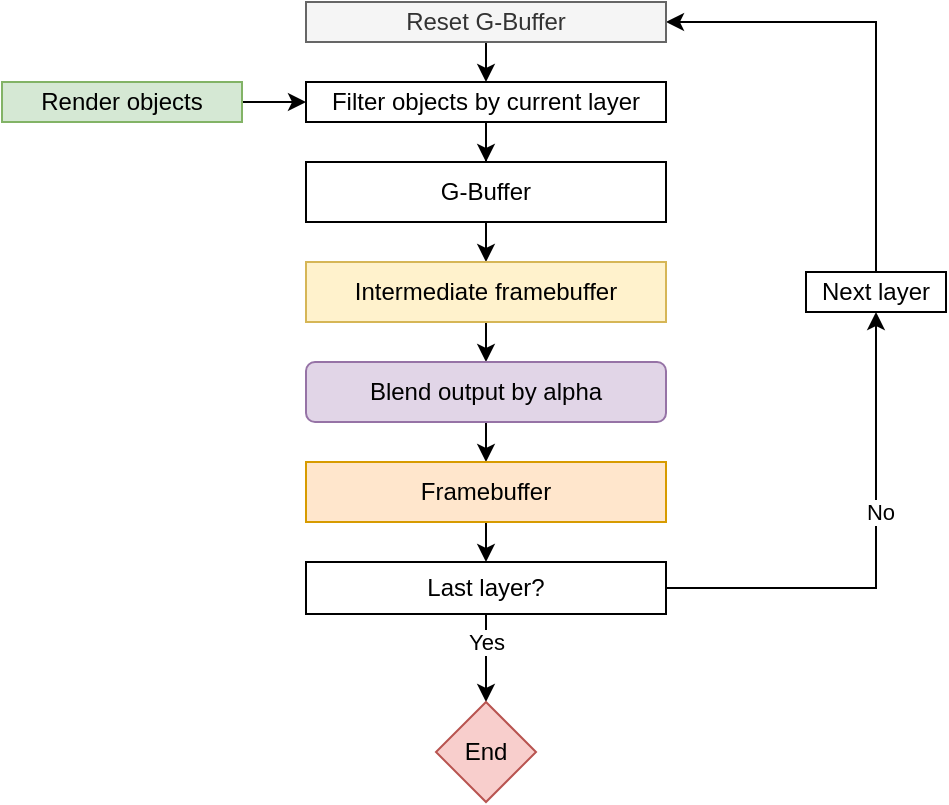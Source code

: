 <mxfile version="17.1.3" type="github">
  <diagram id="U2fZ0o1-ZFRVwqheT1Y7" name="Page-1">
    <mxGraphModel dx="981" dy="538" grid="1" gridSize="10" guides="1" tooltips="1" connect="1" arrows="1" fold="1" page="1" pageScale="1" pageWidth="583" pageHeight="827" math="0" shadow="0">
      <root>
        <mxCell id="0" />
        <mxCell id="1" parent="0" />
        <mxCell id="kEDIbQ2g3xKM384mpVj0-10" style="edgeStyle=orthogonalEdgeStyle;rounded=0;orthogonalLoop=1;jettySize=auto;html=1;exitX=0.5;exitY=1;exitDx=0;exitDy=0;" edge="1" parent="1" source="kEDIbQ2g3xKM384mpVj0-1" target="kEDIbQ2g3xKM384mpVj0-2">
          <mxGeometry relative="1" as="geometry" />
        </mxCell>
        <mxCell id="kEDIbQ2g3xKM384mpVj0-1" value="Filter objects by current layer" style="rounded=0;whiteSpace=wrap;html=1;" vertex="1" parent="1">
          <mxGeometry x="208" y="190" width="180" height="20" as="geometry" />
        </mxCell>
        <mxCell id="kEDIbQ2g3xKM384mpVj0-9" style="edgeStyle=orthogonalEdgeStyle;rounded=0;orthogonalLoop=1;jettySize=auto;html=1;exitX=0.5;exitY=1;exitDx=0;exitDy=0;entryX=0.5;entryY=0;entryDx=0;entryDy=0;" edge="1" parent="1" source="kEDIbQ2g3xKM384mpVj0-2" target="kEDIbQ2g3xKM384mpVj0-8">
          <mxGeometry relative="1" as="geometry" />
        </mxCell>
        <mxCell id="kEDIbQ2g3xKM384mpVj0-2" value="G-Buffer" style="rounded=0;whiteSpace=wrap;html=1;" vertex="1" parent="1">
          <mxGeometry x="208" y="230" width="180" height="30" as="geometry" />
        </mxCell>
        <mxCell id="kEDIbQ2g3xKM384mpVj0-6" style="edgeStyle=orthogonalEdgeStyle;rounded=0;orthogonalLoop=1;jettySize=auto;html=1;exitX=1;exitY=0.5;exitDx=0;exitDy=0;entryX=0.5;entryY=1;entryDx=0;entryDy=0;" edge="1" parent="1" source="kEDIbQ2g3xKM384mpVj0-3" target="kEDIbQ2g3xKM384mpVj0-5">
          <mxGeometry relative="1" as="geometry" />
        </mxCell>
        <mxCell id="kEDIbQ2g3xKM384mpVj0-11" value="No" style="edgeLabel;html=1;align=center;verticalAlign=middle;resizable=0;points=[];" vertex="1" connectable="0" parent="kEDIbQ2g3xKM384mpVj0-6">
          <mxGeometry x="0.179" y="-2" relative="1" as="geometry">
            <mxPoint as="offset" />
          </mxGeometry>
        </mxCell>
        <mxCell id="kEDIbQ2g3xKM384mpVj0-19" style="edgeStyle=orthogonalEdgeStyle;rounded=0;orthogonalLoop=1;jettySize=auto;html=1;exitX=0.5;exitY=1;exitDx=0;exitDy=0;entryX=0.5;entryY=0;entryDx=0;entryDy=0;" edge="1" parent="1" source="kEDIbQ2g3xKM384mpVj0-3" target="kEDIbQ2g3xKM384mpVj0-21">
          <mxGeometry relative="1" as="geometry">
            <mxPoint x="298.034" y="490" as="targetPoint" />
            <Array as="points">
              <mxPoint x="298" y="470" />
              <mxPoint x="298" y="470" />
            </Array>
          </mxGeometry>
        </mxCell>
        <mxCell id="kEDIbQ2g3xKM384mpVj0-23" value="Yes" style="edgeLabel;html=1;align=center;verticalAlign=middle;resizable=0;points=[];" vertex="1" connectable="0" parent="kEDIbQ2g3xKM384mpVj0-19">
          <mxGeometry x="-0.676" relative="1" as="geometry">
            <mxPoint y="7" as="offset" />
          </mxGeometry>
        </mxCell>
        <mxCell id="kEDIbQ2g3xKM384mpVj0-3" value="Last layer?" style="rounded=0;whiteSpace=wrap;html=1;" vertex="1" parent="1">
          <mxGeometry x="208" y="430" width="180" height="26" as="geometry" />
        </mxCell>
        <mxCell id="kEDIbQ2g3xKM384mpVj0-13" style="edgeStyle=orthogonalEdgeStyle;rounded=0;orthogonalLoop=1;jettySize=auto;html=1;exitX=0.5;exitY=0;exitDx=0;exitDy=0;entryX=1;entryY=0.5;entryDx=0;entryDy=0;" edge="1" parent="1" source="kEDIbQ2g3xKM384mpVj0-5" target="kEDIbQ2g3xKM384mpVj0-12">
          <mxGeometry relative="1" as="geometry" />
        </mxCell>
        <mxCell id="kEDIbQ2g3xKM384mpVj0-5" value="Next layer" style="rounded=0;whiteSpace=wrap;html=1;" vertex="1" parent="1">
          <mxGeometry x="458" y="285" width="70" height="20" as="geometry" />
        </mxCell>
        <mxCell id="kEDIbQ2g3xKM384mpVj0-16" style="edgeStyle=orthogonalEdgeStyle;rounded=0;orthogonalLoop=1;jettySize=auto;html=1;exitX=0.5;exitY=1;exitDx=0;exitDy=0;entryX=0.5;entryY=0;entryDx=0;entryDy=0;" edge="1" parent="1" source="kEDIbQ2g3xKM384mpVj0-8" target="kEDIbQ2g3xKM384mpVj0-14">
          <mxGeometry relative="1" as="geometry" />
        </mxCell>
        <mxCell id="kEDIbQ2g3xKM384mpVj0-8" value="Intermediate framebuffer" style="rounded=0;whiteSpace=wrap;html=1;fillColor=#fff2cc;strokeColor=#d6b656;" vertex="1" parent="1">
          <mxGeometry x="208" y="280" width="180" height="30" as="geometry" />
        </mxCell>
        <mxCell id="kEDIbQ2g3xKM384mpVj0-24" style="edgeStyle=orthogonalEdgeStyle;rounded=0;orthogonalLoop=1;jettySize=auto;html=1;exitX=0.5;exitY=1;exitDx=0;exitDy=0;entryX=0.5;entryY=0;entryDx=0;entryDy=0;" edge="1" parent="1" source="kEDIbQ2g3xKM384mpVj0-12" target="kEDIbQ2g3xKM384mpVj0-1">
          <mxGeometry relative="1" as="geometry" />
        </mxCell>
        <mxCell id="kEDIbQ2g3xKM384mpVj0-12" value="Reset G-Buffer" style="rounded=0;whiteSpace=wrap;html=1;fillColor=#f5f5f5;strokeColor=#666666;fontColor=#333333;" vertex="1" parent="1">
          <mxGeometry x="208" y="150" width="180" height="20" as="geometry" />
        </mxCell>
        <mxCell id="kEDIbQ2g3xKM384mpVj0-17" style="edgeStyle=orthogonalEdgeStyle;rounded=0;orthogonalLoop=1;jettySize=auto;html=1;exitX=0.5;exitY=1;exitDx=0;exitDy=0;entryX=0.5;entryY=0;entryDx=0;entryDy=0;" edge="1" parent="1" source="kEDIbQ2g3xKM384mpVj0-14" target="kEDIbQ2g3xKM384mpVj0-15">
          <mxGeometry relative="1" as="geometry" />
        </mxCell>
        <mxCell id="kEDIbQ2g3xKM384mpVj0-14" value="Blend output by alpha" style="rounded=1;whiteSpace=wrap;html=1;fillColor=#e1d5e7;strokeColor=#9673a6;" vertex="1" parent="1">
          <mxGeometry x="208" y="330" width="180" height="30" as="geometry" />
        </mxCell>
        <mxCell id="kEDIbQ2g3xKM384mpVj0-18" style="edgeStyle=orthogonalEdgeStyle;rounded=0;orthogonalLoop=1;jettySize=auto;html=1;exitX=0.5;exitY=1;exitDx=0;exitDy=0;entryX=0.5;entryY=0;entryDx=0;entryDy=0;" edge="1" parent="1" source="kEDIbQ2g3xKM384mpVj0-15" target="kEDIbQ2g3xKM384mpVj0-3">
          <mxGeometry relative="1" as="geometry" />
        </mxCell>
        <mxCell id="kEDIbQ2g3xKM384mpVj0-15" value="Framebuffer" style="rounded=0;whiteSpace=wrap;html=1;fillColor=#ffe6cc;strokeColor=#d79b00;" vertex="1" parent="1">
          <mxGeometry x="208" y="380" width="180" height="30" as="geometry" />
        </mxCell>
        <mxCell id="kEDIbQ2g3xKM384mpVj0-21" value="End" style="rhombus;whiteSpace=wrap;html=1;fillColor=#f8cecc;strokeColor=#b85450;" vertex="1" parent="1">
          <mxGeometry x="273" y="500" width="50" height="50" as="geometry" />
        </mxCell>
        <mxCell id="kEDIbQ2g3xKM384mpVj0-26" style="edgeStyle=orthogonalEdgeStyle;rounded=0;orthogonalLoop=1;jettySize=auto;html=1;exitX=1;exitY=0.5;exitDx=0;exitDy=0;entryX=0;entryY=0.5;entryDx=0;entryDy=0;" edge="1" parent="1" source="kEDIbQ2g3xKM384mpVj0-25" target="kEDIbQ2g3xKM384mpVj0-1">
          <mxGeometry relative="1" as="geometry" />
        </mxCell>
        <mxCell id="kEDIbQ2g3xKM384mpVj0-25" value="Render objects" style="rounded=0;whiteSpace=wrap;html=1;fillColor=#d5e8d4;strokeColor=#82b366;" vertex="1" parent="1">
          <mxGeometry x="56" y="190" width="120" height="20" as="geometry" />
        </mxCell>
      </root>
    </mxGraphModel>
  </diagram>
</mxfile>
